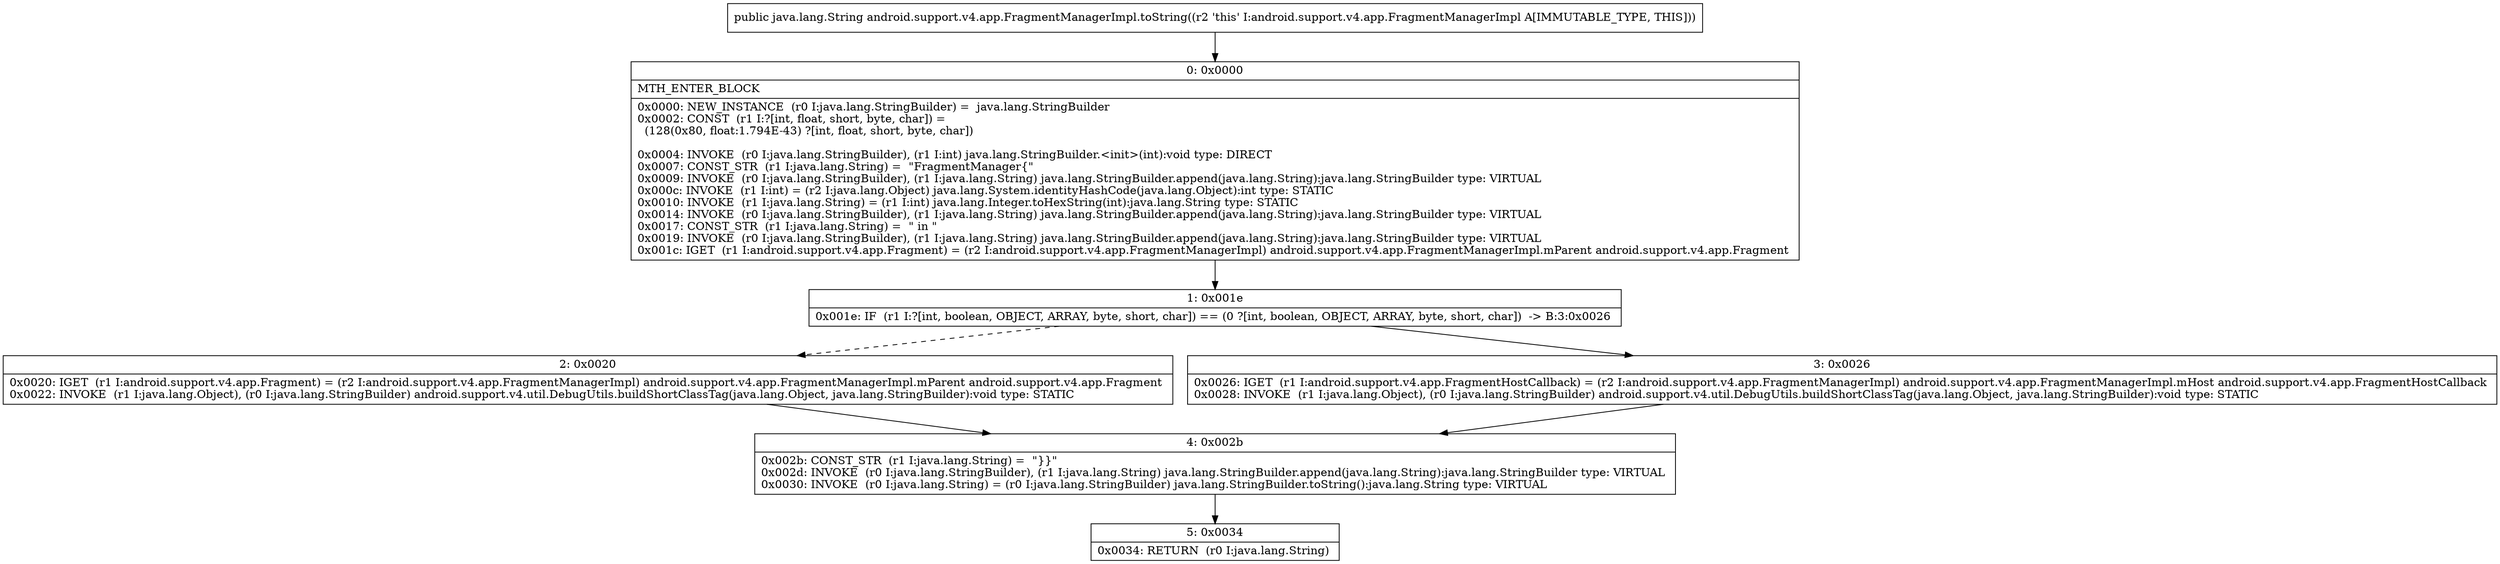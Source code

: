 digraph "CFG forandroid.support.v4.app.FragmentManagerImpl.toString()Ljava\/lang\/String;" {
Node_0 [shape=record,label="{0\:\ 0x0000|MTH_ENTER_BLOCK\l|0x0000: NEW_INSTANCE  (r0 I:java.lang.StringBuilder) =  java.lang.StringBuilder \l0x0002: CONST  (r1 I:?[int, float, short, byte, char]) = \l  (128(0x80, float:1.794E\-43) ?[int, float, short, byte, char])\l \l0x0004: INVOKE  (r0 I:java.lang.StringBuilder), (r1 I:int) java.lang.StringBuilder.\<init\>(int):void type: DIRECT \l0x0007: CONST_STR  (r1 I:java.lang.String) =  \"FragmentManager\{\" \l0x0009: INVOKE  (r0 I:java.lang.StringBuilder), (r1 I:java.lang.String) java.lang.StringBuilder.append(java.lang.String):java.lang.StringBuilder type: VIRTUAL \l0x000c: INVOKE  (r1 I:int) = (r2 I:java.lang.Object) java.lang.System.identityHashCode(java.lang.Object):int type: STATIC \l0x0010: INVOKE  (r1 I:java.lang.String) = (r1 I:int) java.lang.Integer.toHexString(int):java.lang.String type: STATIC \l0x0014: INVOKE  (r0 I:java.lang.StringBuilder), (r1 I:java.lang.String) java.lang.StringBuilder.append(java.lang.String):java.lang.StringBuilder type: VIRTUAL \l0x0017: CONST_STR  (r1 I:java.lang.String) =  \" in \" \l0x0019: INVOKE  (r0 I:java.lang.StringBuilder), (r1 I:java.lang.String) java.lang.StringBuilder.append(java.lang.String):java.lang.StringBuilder type: VIRTUAL \l0x001c: IGET  (r1 I:android.support.v4.app.Fragment) = (r2 I:android.support.v4.app.FragmentManagerImpl) android.support.v4.app.FragmentManagerImpl.mParent android.support.v4.app.Fragment \l}"];
Node_1 [shape=record,label="{1\:\ 0x001e|0x001e: IF  (r1 I:?[int, boolean, OBJECT, ARRAY, byte, short, char]) == (0 ?[int, boolean, OBJECT, ARRAY, byte, short, char])  \-\> B:3:0x0026 \l}"];
Node_2 [shape=record,label="{2\:\ 0x0020|0x0020: IGET  (r1 I:android.support.v4.app.Fragment) = (r2 I:android.support.v4.app.FragmentManagerImpl) android.support.v4.app.FragmentManagerImpl.mParent android.support.v4.app.Fragment \l0x0022: INVOKE  (r1 I:java.lang.Object), (r0 I:java.lang.StringBuilder) android.support.v4.util.DebugUtils.buildShortClassTag(java.lang.Object, java.lang.StringBuilder):void type: STATIC \l}"];
Node_3 [shape=record,label="{3\:\ 0x0026|0x0026: IGET  (r1 I:android.support.v4.app.FragmentHostCallback) = (r2 I:android.support.v4.app.FragmentManagerImpl) android.support.v4.app.FragmentManagerImpl.mHost android.support.v4.app.FragmentHostCallback \l0x0028: INVOKE  (r1 I:java.lang.Object), (r0 I:java.lang.StringBuilder) android.support.v4.util.DebugUtils.buildShortClassTag(java.lang.Object, java.lang.StringBuilder):void type: STATIC \l}"];
Node_4 [shape=record,label="{4\:\ 0x002b|0x002b: CONST_STR  (r1 I:java.lang.String) =  \"\}\}\" \l0x002d: INVOKE  (r0 I:java.lang.StringBuilder), (r1 I:java.lang.String) java.lang.StringBuilder.append(java.lang.String):java.lang.StringBuilder type: VIRTUAL \l0x0030: INVOKE  (r0 I:java.lang.String) = (r0 I:java.lang.StringBuilder) java.lang.StringBuilder.toString():java.lang.String type: VIRTUAL \l}"];
Node_5 [shape=record,label="{5\:\ 0x0034|0x0034: RETURN  (r0 I:java.lang.String) \l}"];
MethodNode[shape=record,label="{public java.lang.String android.support.v4.app.FragmentManagerImpl.toString((r2 'this' I:android.support.v4.app.FragmentManagerImpl A[IMMUTABLE_TYPE, THIS])) }"];
MethodNode -> Node_0;
Node_0 -> Node_1;
Node_1 -> Node_2[style=dashed];
Node_1 -> Node_3;
Node_2 -> Node_4;
Node_3 -> Node_4;
Node_4 -> Node_5;
}

